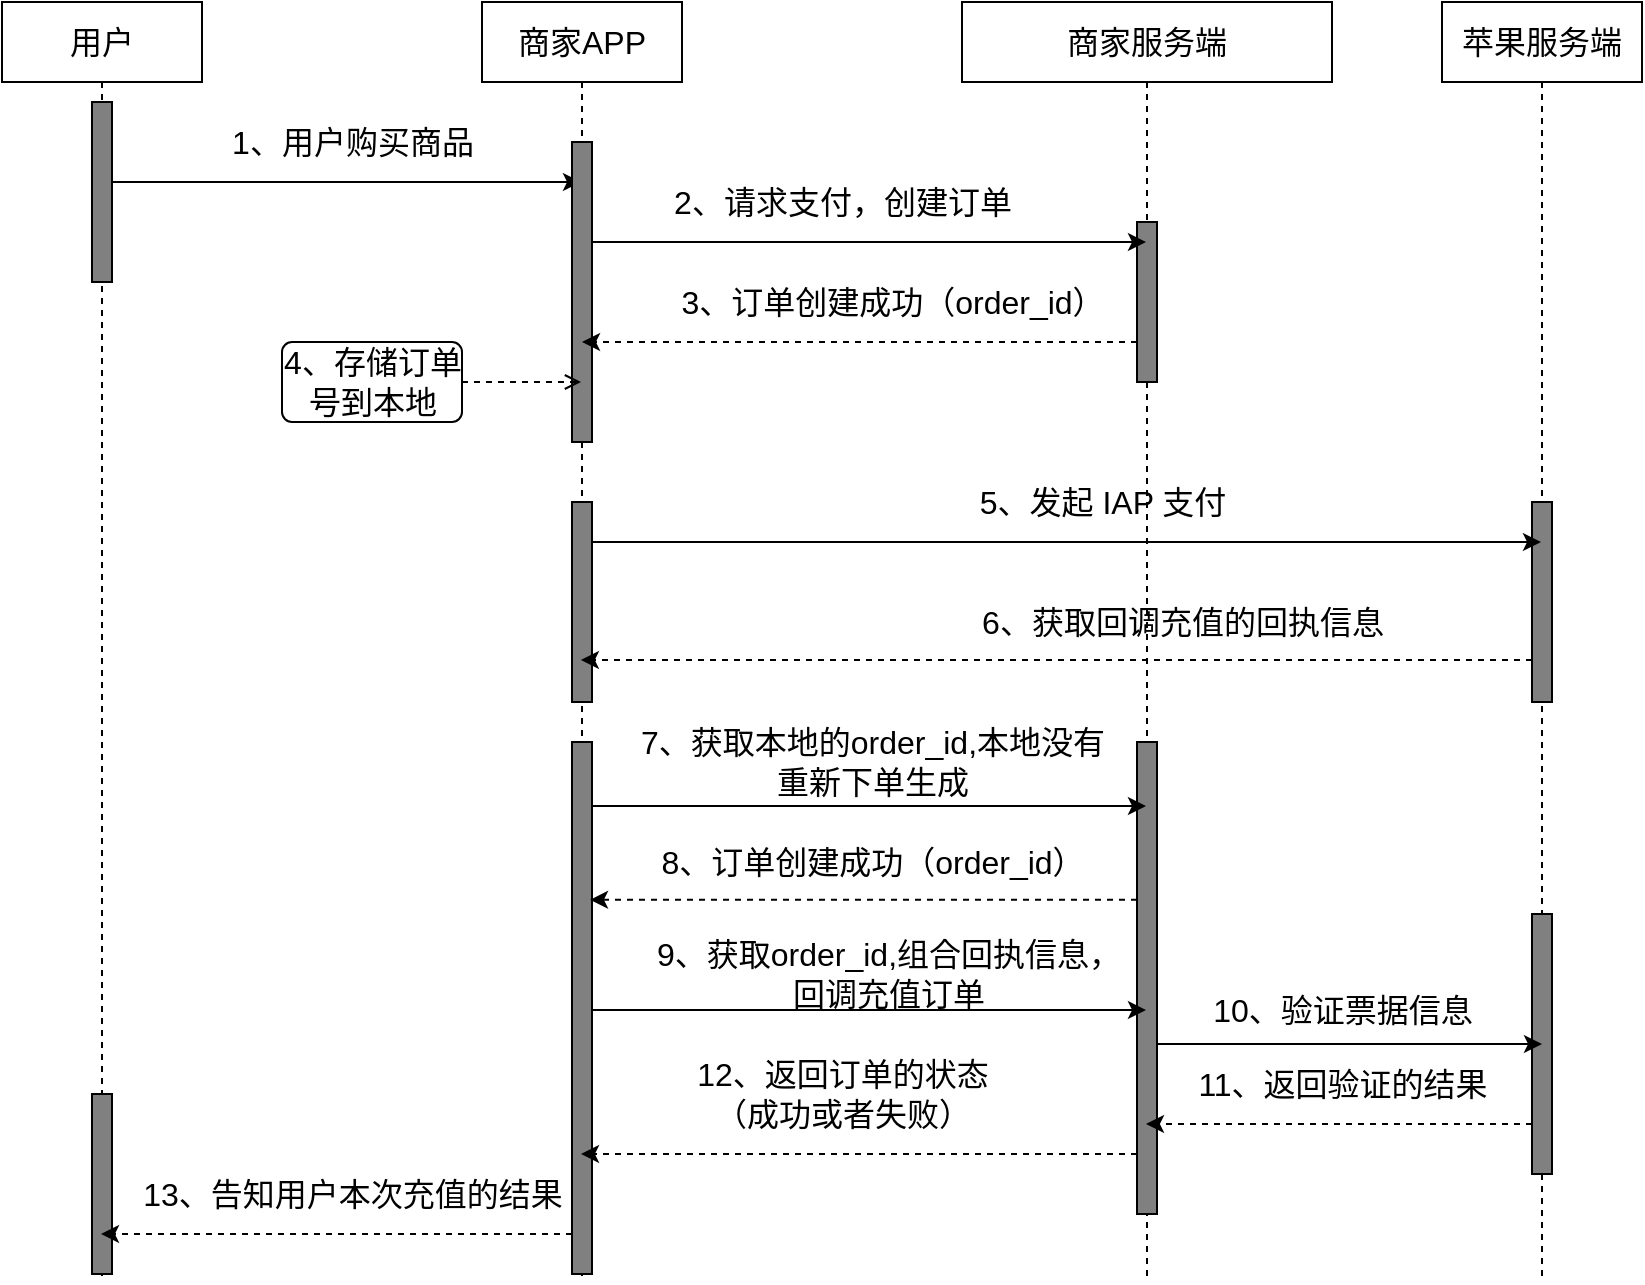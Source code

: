 <mxfile pages="12">
    <diagram id="Bo6JoZBkfCqyCxJ6oNlO" name="apple-iap-order-create">
        <mxGraphModel dx="898" dy="645" grid="1" gridSize="10" guides="1" tooltips="1" connect="1" arrows="1" fold="1" page="1" pageScale="1" pageWidth="3300" pageHeight="4681" math="0" shadow="0">
            <root>
                <mxCell id="W6zjO1pHxI9O5g0eUh0T-0"/>
                <mxCell id="W6zjO1pHxI9O5g0eUh0T-1" parent="W6zjO1pHxI9O5g0eUh0T-0"/>
                <mxCell id="ryvSjlaexmStpD88TAH3-0" style="edgeStyle=none;html=1;fontSize=16;" edge="1" parent="W6zjO1pHxI9O5g0eUh0T-1" source="ryvSjlaexmStpD88TAH3-1" target="ryvSjlaexmStpD88TAH3-4">
                    <mxGeometry relative="1" as="geometry">
                        <Array as="points">
                            <mxPoint x="680" y="610"/>
                        </Array>
                    </mxGeometry>
                </mxCell>
                <mxCell id="ryvSjlaexmStpD88TAH3-1" value="&lt;font style=&quot;font-size: 16px&quot;&gt;用户&lt;/font&gt;" style="shape=umlLifeline;perimeter=lifelinePerimeter;whiteSpace=wrap;html=1;container=1;collapsible=0;recursiveResize=0;outlineConnect=0;" vertex="1" parent="W6zjO1pHxI9O5g0eUh0T-1">
                    <mxGeometry x="500" y="520" width="100" height="640" as="geometry"/>
                </mxCell>
                <mxCell id="ryvSjlaexmStpD88TAH3-2" value="" style="html=1;points=[];perimeter=orthogonalPerimeter;fillColor=#808080;" vertex="1" parent="ryvSjlaexmStpD88TAH3-1">
                    <mxGeometry x="45" y="50" width="10" height="90" as="geometry"/>
                </mxCell>
                <mxCell id="ryvSjlaexmStpD88TAH3-4" value="&lt;font style=&quot;font-size: 16px&quot;&gt;商家APP&lt;/font&gt;" style="shape=umlLifeline;perimeter=lifelinePerimeter;whiteSpace=wrap;html=1;container=1;collapsible=0;recursiveResize=0;outlineConnect=0;" vertex="1" parent="W6zjO1pHxI9O5g0eUh0T-1">
                    <mxGeometry x="740" y="520" width="100" height="640" as="geometry"/>
                </mxCell>
                <mxCell id="ryvSjlaexmStpD88TAH3-5" value="" style="html=1;points=[];perimeter=orthogonalPerimeter;fillColor=#808080;" vertex="1" parent="ryvSjlaexmStpD88TAH3-4">
                    <mxGeometry x="45" y="70" width="10" height="150" as="geometry"/>
                </mxCell>
                <mxCell id="ryvSjlaexmStpD88TAH3-6" value="" style="html=1;points=[];perimeter=orthogonalPerimeter;fillColor=#808080;" vertex="1" parent="ryvSjlaexmStpD88TAH3-4">
                    <mxGeometry x="45" y="250" width="10" height="100" as="geometry"/>
                </mxCell>
                <mxCell id="ryvSjlaexmStpD88TAH3-8" value="&lt;font style=&quot;font-size: 16px&quot;&gt;商家服务端&lt;/font&gt;" style="shape=umlLifeline;perimeter=lifelinePerimeter;whiteSpace=wrap;html=1;container=1;collapsible=0;recursiveResize=0;outlineConnect=0;" vertex="1" parent="W6zjO1pHxI9O5g0eUh0T-1">
                    <mxGeometry x="980" y="520" width="185" height="640" as="geometry"/>
                </mxCell>
                <mxCell id="ryvSjlaexmStpD88TAH3-9" value="" style="html=1;points=[];perimeter=orthogonalPerimeter;fillColor=#808080;" vertex="1" parent="ryvSjlaexmStpD88TAH3-8">
                    <mxGeometry x="87.5" y="110" width="10" height="80" as="geometry"/>
                </mxCell>
                <mxCell id="ryvSjlaexmStpD88TAH3-11" value="6、获取回调充值的回执信息" style="text;html=1;align=center;verticalAlign=middle;resizable=0;points=[];autosize=1;strokeColor=none;fillColor=none;fontSize=16;" vertex="1" parent="ryvSjlaexmStpD88TAH3-8">
                    <mxGeometry y="300" width="220" height="20" as="geometry"/>
                </mxCell>
                <mxCell id="ryvSjlaexmStpD88TAH3-12" value="5、发起 IAP 支付" style="text;html=1;align=center;verticalAlign=middle;resizable=0;points=[];autosize=1;strokeColor=none;fillColor=none;fontSize=16;" vertex="1" parent="ryvSjlaexmStpD88TAH3-8">
                    <mxGeometry y="240" width="140" height="20" as="geometry"/>
                </mxCell>
                <mxCell id="ryvSjlaexmStpD88TAH3-13" value="&lt;font style=&quot;font-size: 16px&quot;&gt;苹果服务端&lt;/font&gt;" style="shape=umlLifeline;perimeter=lifelinePerimeter;whiteSpace=wrap;html=1;container=1;collapsible=0;recursiveResize=0;outlineConnect=0;" vertex="1" parent="W6zjO1pHxI9O5g0eUh0T-1">
                    <mxGeometry x="1220" y="520" width="100" height="640" as="geometry"/>
                </mxCell>
                <mxCell id="ryvSjlaexmStpD88TAH3-14" value="" style="html=1;points=[];perimeter=orthogonalPerimeter;fillColor=#808080;" vertex="1" parent="ryvSjlaexmStpD88TAH3-13">
                    <mxGeometry x="45" y="250" width="10" height="100" as="geometry"/>
                </mxCell>
                <mxCell id="ryvSjlaexmStpD88TAH3-16" value="1、用户购买商品" style="text;html=1;align=center;verticalAlign=middle;resizable=0;points=[];autosize=1;strokeColor=none;fillColor=none;fontSize=16;" vertex="1" parent="W6zjO1pHxI9O5g0eUh0T-1">
                    <mxGeometry x="605" y="580" width="140" height="20" as="geometry"/>
                </mxCell>
                <mxCell id="ryvSjlaexmStpD88TAH3-17" style="edgeStyle=none;html=1;fontSize=16;" edge="1" parent="W6zjO1pHxI9O5g0eUh0T-1" source="ryvSjlaexmStpD88TAH3-5" target="ryvSjlaexmStpD88TAH3-8">
                    <mxGeometry relative="1" as="geometry">
                        <Array as="points">
                            <mxPoint x="900" y="640"/>
                            <mxPoint x="950" y="640"/>
                        </Array>
                    </mxGeometry>
                </mxCell>
                <mxCell id="ryvSjlaexmStpD88TAH3-18" value="2、请求支付，创建订单" style="text;html=1;align=center;verticalAlign=middle;resizable=0;points=[];autosize=1;strokeColor=none;fillColor=none;fontSize=16;" vertex="1" parent="W6zjO1pHxI9O5g0eUh0T-1">
                    <mxGeometry x="830" y="610" width="180" height="20" as="geometry"/>
                </mxCell>
                <mxCell id="ryvSjlaexmStpD88TAH3-19" style="edgeStyle=none;html=1;fontSize=16;dashed=1;" edge="1" parent="W6zjO1pHxI9O5g0eUh0T-1" source="ryvSjlaexmStpD88TAH3-9" target="ryvSjlaexmStpD88TAH3-4">
                    <mxGeometry relative="1" as="geometry">
                        <Array as="points">
                            <mxPoint x="910" y="690"/>
                        </Array>
                    </mxGeometry>
                </mxCell>
                <mxCell id="ryvSjlaexmStpD88TAH3-20" style="edgeStyle=none;html=1;fontSize=16;" edge="1" parent="W6zjO1pHxI9O5g0eUh0T-1" source="ryvSjlaexmStpD88TAH3-6" target="ryvSjlaexmStpD88TAH3-13">
                    <mxGeometry relative="1" as="geometry">
                        <Array as="points">
                            <mxPoint x="920" y="790"/>
                        </Array>
                    </mxGeometry>
                </mxCell>
                <mxCell id="ryvSjlaexmStpD88TAH3-21" style="edgeStyle=none;html=1;fontSize=16;dashed=1;" edge="1" parent="W6zjO1pHxI9O5g0eUh0T-1">
                    <mxGeometry relative="1" as="geometry">
                        <mxPoint x="1265" y="849" as="sourcePoint"/>
                        <mxPoint x="789.447" y="849" as="targetPoint"/>
                        <Array as="points">
                            <mxPoint x="1040" y="849"/>
                            <mxPoint x="1000" y="849"/>
                        </Array>
                    </mxGeometry>
                </mxCell>
                <mxCell id="ryvSjlaexmStpD88TAH3-22" value="4、存储订单&lt;br&gt;号到本地" style="html=1;rounded=1;absoluteArcSize=1;arcSize=10;fontSize=16;" vertex="1" parent="W6zjO1pHxI9O5g0eUh0T-1">
                    <mxGeometry x="640" y="690" width="90" height="40" as="geometry"/>
                </mxCell>
                <mxCell id="ryvSjlaexmStpD88TAH3-23" value="" style="endArrow=open;html=1;rounded=0;align=center;verticalAlign=top;endFill=0;labelBackgroundColor=none;endSize=6;dashed=1;fontSize=16;" edge="1" parent="W6zjO1pHxI9O5g0eUh0T-1" source="ryvSjlaexmStpD88TAH3-22" target="ryvSjlaexmStpD88TAH3-4">
                    <mxGeometry relative="1" as="geometry">
                        <mxPoint x="760" y="715" as="targetPoint"/>
                    </mxGeometry>
                </mxCell>
                <mxCell id="ryvSjlaexmStpD88TAH3-33" value="3、订单创建成功（order_id）" style="text;html=1;align=center;verticalAlign=middle;resizable=0;points=[];autosize=1;strokeColor=none;fillColor=none;fontSize=16;" vertex="1" parent="W6zjO1pHxI9O5g0eUh0T-1">
                    <mxGeometry x="830" y="660" width="230" height="20" as="geometry"/>
                </mxCell>
                <mxCell id="ryvSjlaexmStpD88TAH3-34" value="7、获取本地的order_id,本地没有&lt;br&gt;重新下单生成" style="text;html=1;align=center;verticalAlign=middle;resizable=0;points=[];autosize=1;strokeColor=none;fillColor=none;fontSize=16;" vertex="1" parent="W6zjO1pHxI9O5g0eUh0T-1">
                    <mxGeometry x="810" y="880" width="250" height="40" as="geometry"/>
                </mxCell>
                <mxCell id="ryvSjlaexmStpD88TAH3-3" value="" style="html=1;points=[];perimeter=orthogonalPerimeter;fillColor=#808080;" vertex="1" parent="W6zjO1pHxI9O5g0eUh0T-1">
                    <mxGeometry x="545" y="1066" width="10" height="90" as="geometry"/>
                </mxCell>
                <mxCell id="ryvSjlaexmStpD88TAH3-7" value="" style="html=1;points=[];perimeter=orthogonalPerimeter;fillColor=#808080;" vertex="1" parent="W6zjO1pHxI9O5g0eUh0T-1">
                    <mxGeometry x="785" y="890" width="10" height="266" as="geometry"/>
                </mxCell>
                <mxCell id="U5n_yjOGDqp1pdkCh3zG-3" style="edgeStyle=none;html=1;entryX=0.9;entryY=0.276;entryDx=0;entryDy=0;entryPerimeter=0;fontSize=16;dashed=1;" edge="1" parent="W6zjO1pHxI9O5g0eUh0T-1">
                    <mxGeometry relative="1" as="geometry">
                        <mxPoint x="1067.5" y="968.896" as="sourcePoint"/>
                        <mxPoint x="794" y="968.896" as="targetPoint"/>
                    </mxGeometry>
                </mxCell>
                <mxCell id="ryvSjlaexmStpD88TAH3-10" value="" style="html=1;points=[];perimeter=orthogonalPerimeter;fillColor=#808080;" vertex="1" parent="W6zjO1pHxI9O5g0eUh0T-1">
                    <mxGeometry x="1067.5" y="890" width="10" height="236" as="geometry"/>
                </mxCell>
                <mxCell id="ryvSjlaexmStpD88TAH3-15" value="" style="html=1;points=[];perimeter=orthogonalPerimeter;fillColor=#808080;" vertex="1" parent="W6zjO1pHxI9O5g0eUh0T-1">
                    <mxGeometry x="1265" y="976" width="10" height="130" as="geometry"/>
                </mxCell>
                <mxCell id="ryvSjlaexmStpD88TAH3-24" style="edgeStyle=none;html=1;fontSize=16;" edge="1" parent="W6zjO1pHxI9O5g0eUh0T-1">
                    <mxGeometry relative="1" as="geometry">
                        <Array as="points">
                            <mxPoint x="890" y="1024"/>
                        </Array>
                        <mxPoint x="795" y="1024" as="sourcePoint"/>
                        <mxPoint x="1072" y="1024" as="targetPoint"/>
                    </mxGeometry>
                </mxCell>
                <mxCell id="ryvSjlaexmStpD88TAH3-25" style="edgeStyle=none;html=1;fontSize=16;" edge="1" parent="W6zjO1pHxI9O5g0eUh0T-1">
                    <mxGeometry relative="1" as="geometry">
                        <mxPoint x="1270" y="1041" as="targetPoint"/>
                        <mxPoint x="1077.5" y="1041" as="sourcePoint"/>
                    </mxGeometry>
                </mxCell>
                <mxCell id="ryvSjlaexmStpD88TAH3-26" value="10、验证票据信息" style="text;html=1;align=center;verticalAlign=middle;resizable=0;points=[];autosize=1;strokeColor=none;fillColor=none;fontSize=16;" vertex="1" parent="W6zjO1pHxI9O5g0eUh0T-1">
                    <mxGeometry x="1095" y="1014" width="150" height="20" as="geometry"/>
                </mxCell>
                <mxCell id="ryvSjlaexmStpD88TAH3-27" style="edgeStyle=none;html=1;dashed=1;fontSize=16;" edge="1" parent="W6zjO1pHxI9O5g0eUh0T-1">
                    <mxGeometry relative="1" as="geometry">
                        <Array as="points">
                            <mxPoint x="1130" y="1081"/>
                        </Array>
                        <mxPoint x="1265" y="1081" as="sourcePoint"/>
                        <mxPoint x="1072" y="1081" as="targetPoint"/>
                    </mxGeometry>
                </mxCell>
                <mxCell id="ryvSjlaexmStpD88TAH3-28" value="11、返回验证的结果" style="text;html=1;align=center;verticalAlign=middle;resizable=0;points=[];autosize=1;strokeColor=none;fillColor=none;fontSize=16;" vertex="1" parent="W6zjO1pHxI9O5g0eUh0T-1">
                    <mxGeometry x="1090" y="1051" width="160" height="20" as="geometry"/>
                </mxCell>
                <mxCell id="ryvSjlaexmStpD88TAH3-29" style="edgeStyle=none;html=1;fontSize=16;dashed=1;" edge="1" parent="W6zjO1pHxI9O5g0eUh0T-1" source="ryvSjlaexmStpD88TAH3-10">
                    <mxGeometry relative="1" as="geometry">
                        <Array as="points">
                            <mxPoint x="900" y="1096"/>
                        </Array>
                        <mxPoint x="789.5" y="1096" as="targetPoint"/>
                    </mxGeometry>
                </mxCell>
                <mxCell id="ryvSjlaexmStpD88TAH3-30" value="12、返回订单的状态&lt;br&gt;（成功或者失败）" style="text;html=1;align=center;verticalAlign=middle;resizable=0;points=[];autosize=1;strokeColor=none;fillColor=none;fontSize=16;" vertex="1" parent="W6zjO1pHxI9O5g0eUh0T-1">
                    <mxGeometry x="840" y="1046" width="160" height="40" as="geometry"/>
                </mxCell>
                <mxCell id="ryvSjlaexmStpD88TAH3-31" style="edgeStyle=none;html=1;dashed=1;fontSize=16;" edge="1" parent="W6zjO1pHxI9O5g0eUh0T-1" source="ryvSjlaexmStpD88TAH3-7">
                    <mxGeometry relative="1" as="geometry">
                        <Array as="points">
                            <mxPoint x="660" y="1136"/>
                        </Array>
                        <mxPoint x="549.5" y="1136" as="targetPoint"/>
                    </mxGeometry>
                </mxCell>
                <mxCell id="ryvSjlaexmStpD88TAH3-32" value="13、告知用户本次充值的结果" style="text;html=1;align=center;verticalAlign=middle;resizable=0;points=[];autosize=1;strokeColor=none;fillColor=none;fontSize=16;" vertex="1" parent="W6zjO1pHxI9O5g0eUh0T-1">
                    <mxGeometry x="560" y="1106" width="230" height="20" as="geometry"/>
                </mxCell>
                <mxCell id="U5n_yjOGDqp1pdkCh3zG-1" value="9、获取order_id,组合回执信息，&lt;br&gt;回调充值订单" style="text;html=1;align=center;verticalAlign=middle;resizable=0;points=[];autosize=1;strokeColor=none;fillColor=none;fontSize=16;" vertex="1" parent="W6zjO1pHxI9O5g0eUh0T-1">
                    <mxGeometry x="817.5" y="986" width="250" height="40" as="geometry"/>
                </mxCell>
                <mxCell id="U5n_yjOGDqp1pdkCh3zG-2" style="edgeStyle=none;html=1;fontSize=16;" edge="1" parent="W6zjO1pHxI9O5g0eUh0T-1">
                    <mxGeometry relative="1" as="geometry">
                        <mxPoint x="795" y="922" as="sourcePoint"/>
                        <mxPoint x="1072" y="922" as="targetPoint"/>
                    </mxGeometry>
                </mxCell>
                <mxCell id="U5n_yjOGDqp1pdkCh3zG-4" value="8、订单创建成功（order_id）" style="text;html=1;align=center;verticalAlign=middle;resizable=0;points=[];autosize=1;strokeColor=none;fillColor=none;fontSize=16;" vertex="1" parent="W6zjO1pHxI9O5g0eUh0T-1">
                    <mxGeometry x="820" y="940" width="230" height="20" as="geometry"/>
                </mxCell>
            </root>
        </mxGraphModel>
    </diagram>
    <diagram id="ezCSm9Dwn17ZSYFp9mIG" name="apple-iap-order-after">
        <mxGraphModel dx="898" dy="645" grid="1" gridSize="10" guides="1" tooltips="1" connect="1" arrows="1" fold="1" page="1" pageScale="1" pageWidth="3300" pageHeight="4681" math="0" shadow="0">
            <root>
                <mxCell id="H0mRX0CU5s3aJBRoEY8o-0"/>
                <mxCell id="H0mRX0CU5s3aJBRoEY8o-1" parent="H0mRX0CU5s3aJBRoEY8o-0"/>
                <mxCell id="flFJm0tve7DdMCR-UTfb-1" value="&lt;font style=&quot;font-size: 16px&quot;&gt;用户&lt;/font&gt;" style="shape=umlLifeline;perimeter=lifelinePerimeter;whiteSpace=wrap;html=1;container=1;collapsible=0;recursiveResize=0;outlineConnect=0;" vertex="1" parent="H0mRX0CU5s3aJBRoEY8o-1">
                    <mxGeometry x="500" y="520" width="100" height="480" as="geometry"/>
                </mxCell>
                <mxCell id="flFJm0tve7DdMCR-UTfb-2" value="" style="html=1;points=[];perimeter=orthogonalPerimeter;fillColor=#808080;" vertex="1" parent="flFJm0tve7DdMCR-UTfb-1">
                    <mxGeometry x="45" y="50" width="10" height="90" as="geometry"/>
                </mxCell>
                <mxCell id="flFJm0tve7DdMCR-UTfb-3" value="" style="html=1;points=[];perimeter=orthogonalPerimeter;fillColor=#808080;" vertex="1" parent="flFJm0tve7DdMCR-UTfb-1">
                    <mxGeometry x="45" y="372" width="10" height="90" as="geometry"/>
                </mxCell>
                <mxCell id="flFJm0tve7DdMCR-UTfb-4" value="&lt;font style=&quot;font-size: 16px&quot;&gt;商家APP&lt;/font&gt;" style="shape=umlLifeline;perimeter=lifelinePerimeter;whiteSpace=wrap;html=1;container=1;collapsible=0;recursiveResize=0;outlineConnect=0;" vertex="1" parent="H0mRX0CU5s3aJBRoEY8o-1">
                    <mxGeometry x="740" y="520" width="100" height="480" as="geometry"/>
                </mxCell>
                <mxCell id="flFJm0tve7DdMCR-UTfb-5" value="" style="html=1;points=[];perimeter=orthogonalPerimeter;fillColor=#808080;" vertex="1" parent="flFJm0tve7DdMCR-UTfb-4">
                    <mxGeometry x="45" y="70" width="10" height="140" as="geometry"/>
                </mxCell>
                <mxCell id="flFJm0tve7DdMCR-UTfb-7" value="" style="html=1;points=[];perimeter=orthogonalPerimeter;fillColor=#808080;" vertex="1" parent="flFJm0tve7DdMCR-UTfb-4">
                    <mxGeometry x="45" y="230" width="10" height="230" as="geometry"/>
                </mxCell>
                <mxCell id="flFJm0tve7DdMCR-UTfb-8" value="&lt;font style=&quot;font-size: 16px&quot;&gt;商家服务端&lt;/font&gt;" style="shape=umlLifeline;perimeter=lifelinePerimeter;whiteSpace=wrap;html=1;container=1;collapsible=0;recursiveResize=0;outlineConnect=0;" vertex="1" parent="H0mRX0CU5s3aJBRoEY8o-1">
                    <mxGeometry x="957" y="520" width="202.5" height="480" as="geometry"/>
                </mxCell>
                <mxCell id="flFJm0tve7DdMCR-UTfb-10" value="" style="html=1;points=[];perimeter=orthogonalPerimeter;fillColor=#808080;" vertex="1" parent="flFJm0tve7DdMCR-UTfb-8">
                    <mxGeometry x="95.5" y="250" width="10" height="170" as="geometry"/>
                </mxCell>
                <mxCell id="flFJm0tve7DdMCR-UTfb-11" value="3、获取回调充值的回执信息" style="text;html=1;align=center;verticalAlign=middle;resizable=0;points=[];autosize=1;strokeColor=none;fillColor=none;fontSize=16;" vertex="1" parent="flFJm0tve7DdMCR-UTfb-8">
                    <mxGeometry x="8.5" y="150" width="220" height="20" as="geometry"/>
                </mxCell>
                <mxCell id="flFJm0tve7DdMCR-UTfb-12" value="2、发起 IAP 支付" style="text;html=1;align=center;verticalAlign=middle;resizable=0;points=[];autosize=1;strokeColor=none;fillColor=none;fontSize=16;" vertex="1" parent="flFJm0tve7DdMCR-UTfb-8">
                    <mxGeometry x="10" y="90" width="140" height="20" as="geometry"/>
                </mxCell>
                <mxCell id="flFJm0tve7DdMCR-UTfb-13" value="&lt;font style=&quot;font-size: 16px&quot;&gt;苹果服务端&lt;/font&gt;" style="shape=umlLifeline;perimeter=lifelinePerimeter;whiteSpace=wrap;html=1;container=1;collapsible=0;recursiveResize=0;outlineConnect=0;" vertex="1" parent="H0mRX0CU5s3aJBRoEY8o-1">
                    <mxGeometry x="1220" y="520" width="100" height="480" as="geometry"/>
                </mxCell>
                <mxCell id="flFJm0tve7DdMCR-UTfb-14" value="" style="html=1;points=[];perimeter=orthogonalPerimeter;fillColor=#808080;" vertex="1" parent="flFJm0tve7DdMCR-UTfb-13">
                    <mxGeometry x="45" y="70" width="10" height="140" as="geometry"/>
                </mxCell>
                <mxCell id="flFJm0tve7DdMCR-UTfb-15" value="" style="html=1;points=[];perimeter=orthogonalPerimeter;fillColor=#808080;" vertex="1" parent="flFJm0tve7DdMCR-UTfb-13">
                    <mxGeometry x="45" y="270" width="10" height="120" as="geometry"/>
                </mxCell>
                <mxCell id="flFJm0tve7DdMCR-UTfb-16" value="1、用户购买商品" style="text;html=1;align=center;verticalAlign=middle;resizable=0;points=[];autosize=1;strokeColor=none;fillColor=none;fontSize=16;" vertex="1" parent="H0mRX0CU5s3aJBRoEY8o-1">
                    <mxGeometry x="591" y="580" width="140" height="20" as="geometry"/>
                </mxCell>
                <mxCell id="flFJm0tve7DdMCR-UTfb-20" style="edgeStyle=none;html=1;fontSize=16;" edge="1" parent="H0mRX0CU5s3aJBRoEY8o-1">
                    <mxGeometry relative="1" as="geometry">
                        <Array as="points">
                            <mxPoint x="920" y="634"/>
                            <mxPoint x="1080" y="634"/>
                        </Array>
                        <mxPoint x="795" y="634" as="sourcePoint"/>
                        <mxPoint x="1270" y="634" as="targetPoint"/>
                    </mxGeometry>
                </mxCell>
                <mxCell id="flFJm0tve7DdMCR-UTfb-21" style="edgeStyle=none;html=1;fontSize=16;dashed=1;" edge="1" parent="H0mRX0CU5s3aJBRoEY8o-1">
                    <mxGeometry relative="1" as="geometry">
                        <mxPoint x="1265" y="693" as="sourcePoint"/>
                        <mxPoint x="800" y="693" as="targetPoint"/>
                        <Array as="points">
                            <mxPoint x="1040" y="693"/>
                            <mxPoint x="1000" y="693"/>
                        </Array>
                    </mxGeometry>
                </mxCell>
                <mxCell id="flFJm0tve7DdMCR-UTfb-24" style="edgeStyle=none;html=1;fontSize=16;entryX=0.45;entryY=0.118;entryDx=0;entryDy=0;entryPerimeter=0;" edge="1" parent="H0mRX0CU5s3aJBRoEY8o-1" target="flFJm0tve7DdMCR-UTfb-10">
                    <mxGeometry relative="1" as="geometry">
                        <Array as="points">
                            <mxPoint x="891" y="790"/>
                        </Array>
                        <mxPoint x="796" y="790" as="sourcePoint"/>
                        <mxPoint x="1071" y="790" as="targetPoint"/>
                    </mxGeometry>
                </mxCell>
                <mxCell id="flFJm0tve7DdMCR-UTfb-26" value="5、验证票据信息" style="text;html=1;align=center;verticalAlign=middle;resizable=0;points=[];autosize=1;strokeColor=none;fillColor=none;fontSize=16;" vertex="1" parent="H0mRX0CU5s3aJBRoEY8o-1">
                    <mxGeometry x="1100" y="800" width="140" height="20" as="geometry"/>
                </mxCell>
                <mxCell id="flFJm0tve7DdMCR-UTfb-28" value="6、返回验证的结果" style="text;html=1;align=center;verticalAlign=middle;resizable=0;points=[];autosize=1;strokeColor=none;fillColor=none;fontSize=16;" vertex="1" parent="H0mRX0CU5s3aJBRoEY8o-1">
                    <mxGeometry x="1104" y="856" width="150" height="20" as="geometry"/>
                </mxCell>
                <mxCell id="flFJm0tve7DdMCR-UTfb-30" value="7、返回订单的状态&lt;br&gt;（成功或者失败）" style="text;html=1;align=center;verticalAlign=middle;resizable=0;points=[];autosize=1;strokeColor=none;fillColor=none;fontSize=16;" vertex="1" parent="H0mRX0CU5s3aJBRoEY8o-1">
                    <mxGeometry x="835" y="880" width="150" height="40" as="geometry"/>
                </mxCell>
                <mxCell id="flFJm0tve7DdMCR-UTfb-32" value="8、告知用户本次充值的结果" style="text;html=1;align=center;verticalAlign=middle;resizable=0;points=[];autosize=1;strokeColor=none;fillColor=none;fontSize=16;" vertex="1" parent="H0mRX0CU5s3aJBRoEY8o-1">
                    <mxGeometry x="565" y="930" width="220" height="20" as="geometry"/>
                </mxCell>
                <mxCell id="z8ifEDF60FtIWcS7ClJs-0" style="edgeStyle=none;html=1;fontSize=16;" edge="1" parent="H0mRX0CU5s3aJBRoEY8o-1" source="flFJm0tve7DdMCR-UTfb-8">
                    <mxGeometry relative="1" as="geometry">
                        <mxPoint x="1087" y="822" as="sourcePoint"/>
                        <mxPoint x="1266.5" y="822" as="targetPoint"/>
                    </mxGeometry>
                </mxCell>
                <mxCell id="z8ifEDF60FtIWcS7ClJs-1" style="edgeStyle=none;html=1;dashed=1;fontSize=16;exitX=0.1;exitY=0.742;exitDx=0;exitDy=0;exitPerimeter=0;" edge="1" parent="H0mRX0CU5s3aJBRoEY8o-1" source="flFJm0tve7DdMCR-UTfb-15" target="flFJm0tve7DdMCR-UTfb-8">
                    <mxGeometry relative="1" as="geometry">
                        <mxPoint x="1260" y="879" as="sourcePoint"/>
                        <mxPoint x="1084" y="879" as="targetPoint"/>
                    </mxGeometry>
                </mxCell>
                <mxCell id="z8ifEDF60FtIWcS7ClJs-2" style="edgeStyle=none;html=1;dashed=1;fontSize=16;" edge="1" parent="H0mRX0CU5s3aJBRoEY8o-1">
                    <mxGeometry relative="1" as="geometry">
                        <mxPoint x="1050" y="925" as="sourcePoint"/>
                        <mxPoint x="794.5" y="925" as="targetPoint"/>
                    </mxGeometry>
                </mxCell>
                <mxCell id="z8ifEDF60FtIWcS7ClJs-4" style="edgeStyle=none;html=1;dashed=1;fontSize=16;" edge="1" parent="H0mRX0CU5s3aJBRoEY8o-1">
                    <mxGeometry relative="1" as="geometry">
                        <mxPoint x="785" y="958" as="sourcePoint"/>
                        <mxPoint x="549.5" y="958" as="targetPoint"/>
                    </mxGeometry>
                </mxCell>
                <mxCell id="flFJm0tve7DdMCR-UTfb-34" value="4、组合回执信息，用户信息，&lt;br&gt;商品信息，下单并校验票据" style="text;html=1;align=center;verticalAlign=middle;resizable=0;points=[];autosize=1;strokeColor=none;fillColor=none;fontSize=16;" vertex="1" parent="H0mRX0CU5s3aJBRoEY8o-1">
                    <mxGeometry x="820" y="750" width="230" height="40" as="geometry"/>
                </mxCell>
                <mxCell id="drfyxRImw_CXweY36P35-0" style="edgeStyle=none;html=1;entryX=0.5;entryY=0.179;entryDx=0;entryDy=0;entryPerimeter=0;fontSize=16;" edge="1" parent="H0mRX0CU5s3aJBRoEY8o-1">
                    <mxGeometry relative="1" as="geometry">
                        <mxPoint x="555" y="607.06" as="sourcePoint"/>
                        <mxPoint x="790" y="607.06" as="targetPoint"/>
                    </mxGeometry>
                </mxCell>
            </root>
        </mxGraphModel>
    </diagram>
    <diagram id="eLZXyRA8v0NyfLF79FLv" name="apple-iap-order-before">
        <mxGraphModel dx="945" dy="679" grid="1" gridSize="10" guides="1" tooltips="1" connect="1" arrows="1" fold="1" page="1" pageScale="1" pageWidth="3300" pageHeight="4681" math="0" shadow="0">
            <root>
                <mxCell id="MyINGqrA4NkSONUjMpa5-0"/>
                <mxCell id="MyINGqrA4NkSONUjMpa5-1" parent="MyINGqrA4NkSONUjMpa5-0"/>
                <mxCell id="GfL6Pquk-ConJCKliKnZ-20" style="edgeStyle=none;html=1;fontSize=16;" edge="1" parent="MyINGqrA4NkSONUjMpa5-1" source="GfL6Pquk-ConJCKliKnZ-10" target="GfL6Pquk-ConJCKliKnZ-14">
                    <mxGeometry relative="1" as="geometry">
                        <Array as="points">
                            <mxPoint x="680" y="610"/>
                        </Array>
                    </mxGeometry>
                </mxCell>
                <mxCell id="GfL6Pquk-ConJCKliKnZ-10" value="&lt;font style=&quot;font-size: 16px&quot;&gt;用户&lt;/font&gt;" style="shape=umlLifeline;perimeter=lifelinePerimeter;whiteSpace=wrap;html=1;container=1;collapsible=0;recursiveResize=0;outlineConnect=0;" vertex="1" parent="MyINGqrA4NkSONUjMpa5-1">
                    <mxGeometry x="500" y="520" width="100" height="600" as="geometry"/>
                </mxCell>
                <mxCell id="TRPCaD5rUTgGBnhr8NTE-16" value="" style="html=1;points=[];perimeter=orthogonalPerimeter;fillColor=#808080;" vertex="1" parent="GfL6Pquk-ConJCKliKnZ-10">
                    <mxGeometry x="45" y="50" width="10" height="90" as="geometry"/>
                </mxCell>
                <mxCell id="TRPCaD5rUTgGBnhr8NTE-17" value="" style="html=1;points=[];perimeter=orthogonalPerimeter;fillColor=#808080;" vertex="1" parent="GfL6Pquk-ConJCKliKnZ-10">
                    <mxGeometry x="45" y="490" width="10" height="90" as="geometry"/>
                </mxCell>
                <mxCell id="GfL6Pquk-ConJCKliKnZ-14" value="&lt;font style=&quot;font-size: 16px&quot;&gt;商家APP&lt;/font&gt;" style="shape=umlLifeline;perimeter=lifelinePerimeter;whiteSpace=wrap;html=1;container=1;collapsible=0;recursiveResize=0;outlineConnect=0;" vertex="1" parent="MyINGqrA4NkSONUjMpa5-1">
                    <mxGeometry x="740" y="520" width="100" height="600" as="geometry"/>
                </mxCell>
                <mxCell id="GfL6Pquk-ConJCKliKnZ-15" value="" style="html=1;points=[];perimeter=orthogonalPerimeter;fillColor=#808080;" vertex="1" parent="GfL6Pquk-ConJCKliKnZ-14">
                    <mxGeometry x="45" y="70" width="10" height="150" as="geometry"/>
                </mxCell>
                <mxCell id="GfL6Pquk-ConJCKliKnZ-26" value="" style="html=1;points=[];perimeter=orthogonalPerimeter;fillColor=#808080;" vertex="1" parent="GfL6Pquk-ConJCKliKnZ-14">
                    <mxGeometry x="45" y="250" width="10" height="100" as="geometry"/>
                </mxCell>
                <mxCell id="TRPCaD5rUTgGBnhr8NTE-3" value="" style="html=1;points=[];perimeter=orthogonalPerimeter;fillColor=#808080;" vertex="1" parent="GfL6Pquk-ConJCKliKnZ-14">
                    <mxGeometry x="45" y="390" width="10" height="190" as="geometry"/>
                </mxCell>
                <mxCell id="GfL6Pquk-ConJCKliKnZ-16" value="&lt;font style=&quot;font-size: 16px&quot;&gt;商家服务端&lt;/font&gt;" style="shape=umlLifeline;perimeter=lifelinePerimeter;whiteSpace=wrap;html=1;container=1;collapsible=0;recursiveResize=0;outlineConnect=0;" vertex="1" parent="MyINGqrA4NkSONUjMpa5-1">
                    <mxGeometry x="980" y="520" width="185" height="600" as="geometry"/>
                </mxCell>
                <mxCell id="GfL6Pquk-ConJCKliKnZ-17" value="" style="html=1;points=[];perimeter=orthogonalPerimeter;fillColor=#808080;" vertex="1" parent="GfL6Pquk-ConJCKliKnZ-16">
                    <mxGeometry x="87.5" y="110" width="10" height="80" as="geometry"/>
                </mxCell>
                <mxCell id="TRPCaD5rUTgGBnhr8NTE-4" value="" style="html=1;points=[];perimeter=orthogonalPerimeter;fillColor=#808080;" vertex="1" parent="GfL6Pquk-ConJCKliKnZ-16">
                    <mxGeometry x="87.5" y="390" width="10" height="150" as="geometry"/>
                </mxCell>
                <mxCell id="GfL6Pquk-ConJCKliKnZ-33" value="6、获取回调充值的回执信息" style="text;html=1;align=center;verticalAlign=middle;resizable=0;points=[];autosize=1;strokeColor=none;fillColor=none;fontSize=16;" vertex="1" parent="GfL6Pquk-ConJCKliKnZ-16">
                    <mxGeometry y="300" width="220" height="20" as="geometry"/>
                </mxCell>
                <mxCell id="GfL6Pquk-ConJCKliKnZ-29" value="5、发起 IAP 支付" style="text;html=1;align=center;verticalAlign=middle;resizable=0;points=[];autosize=1;strokeColor=none;fillColor=none;fontSize=16;" vertex="1" parent="GfL6Pquk-ConJCKliKnZ-16">
                    <mxGeometry y="240" width="140" height="20" as="geometry"/>
                </mxCell>
                <mxCell id="GfL6Pquk-ConJCKliKnZ-18" value="&lt;font style=&quot;font-size: 16px&quot;&gt;苹果服务端&lt;/font&gt;" style="shape=umlLifeline;perimeter=lifelinePerimeter;whiteSpace=wrap;html=1;container=1;collapsible=0;recursiveResize=0;outlineConnect=0;" vertex="1" parent="MyINGqrA4NkSONUjMpa5-1">
                    <mxGeometry x="1220" y="520" width="100" height="600" as="geometry"/>
                </mxCell>
                <mxCell id="GfL6Pquk-ConJCKliKnZ-30" value="" style="html=1;points=[];perimeter=orthogonalPerimeter;fillColor=#808080;" vertex="1" parent="GfL6Pquk-ConJCKliKnZ-18">
                    <mxGeometry x="45" y="250" width="10" height="100" as="geometry"/>
                </mxCell>
                <mxCell id="TRPCaD5rUTgGBnhr8NTE-9" value="" style="html=1;points=[];perimeter=orthogonalPerimeter;fillColor=#808080;" vertex="1" parent="GfL6Pquk-ConJCKliKnZ-18">
                    <mxGeometry x="45" y="380" width="10" height="120" as="geometry"/>
                </mxCell>
                <mxCell id="GfL6Pquk-ConJCKliKnZ-21" value="1、用户购买商品" style="text;html=1;align=center;verticalAlign=middle;resizable=0;points=[];autosize=1;strokeColor=none;fillColor=none;fontSize=16;" vertex="1" parent="MyINGqrA4NkSONUjMpa5-1">
                    <mxGeometry x="605" y="580" width="140" height="20" as="geometry"/>
                </mxCell>
                <mxCell id="GfL6Pquk-ConJCKliKnZ-22" style="edgeStyle=none;html=1;fontSize=16;" edge="1" parent="MyINGqrA4NkSONUjMpa5-1" source="GfL6Pquk-ConJCKliKnZ-15" target="GfL6Pquk-ConJCKliKnZ-16">
                    <mxGeometry relative="1" as="geometry">
                        <Array as="points">
                            <mxPoint x="900" y="640"/>
                            <mxPoint x="950" y="640"/>
                        </Array>
                    </mxGeometry>
                </mxCell>
                <mxCell id="GfL6Pquk-ConJCKliKnZ-23" value="2、请求支付，创建订单" style="text;html=1;align=center;verticalAlign=middle;resizable=0;points=[];autosize=1;strokeColor=none;fillColor=none;fontSize=16;" vertex="1" parent="MyINGqrA4NkSONUjMpa5-1">
                    <mxGeometry x="830" y="610" width="180" height="20" as="geometry"/>
                </mxCell>
                <mxCell id="GfL6Pquk-ConJCKliKnZ-24" style="edgeStyle=none;html=1;fontSize=16;dashed=1;" edge="1" parent="MyINGqrA4NkSONUjMpa5-1" source="GfL6Pquk-ConJCKliKnZ-17" target="GfL6Pquk-ConJCKliKnZ-14">
                    <mxGeometry relative="1" as="geometry">
                        <Array as="points">
                            <mxPoint x="910" y="690"/>
                        </Array>
                    </mxGeometry>
                </mxCell>
                <mxCell id="GfL6Pquk-ConJCKliKnZ-28" style="edgeStyle=none;html=1;fontSize=16;" edge="1" parent="MyINGqrA4NkSONUjMpa5-1" source="GfL6Pquk-ConJCKliKnZ-26" target="GfL6Pquk-ConJCKliKnZ-18">
                    <mxGeometry relative="1" as="geometry">
                        <Array as="points">
                            <mxPoint x="920" y="790"/>
                        </Array>
                    </mxGeometry>
                </mxCell>
                <mxCell id="GfL6Pquk-ConJCKliKnZ-32" style="edgeStyle=none;html=1;fontSize=16;dashed=1;" edge="1" parent="MyINGqrA4NkSONUjMpa5-1">
                    <mxGeometry relative="1" as="geometry">
                        <mxPoint x="1265" y="849" as="sourcePoint"/>
                        <mxPoint x="789.447" y="849" as="targetPoint"/>
                        <Array as="points">
                            <mxPoint x="1040" y="849"/>
                            <mxPoint x="1000" y="849"/>
                        </Array>
                    </mxGeometry>
                </mxCell>
                <mxCell id="TRPCaD5rUTgGBnhr8NTE-1" value="4、存储订单&lt;br&gt;号到本地" style="html=1;rounded=1;absoluteArcSize=1;arcSize=10;fontSize=16;" vertex="1" parent="MyINGqrA4NkSONUjMpa5-1">
                    <mxGeometry x="640" y="690" width="90" height="40" as="geometry"/>
                </mxCell>
                <mxCell id="TRPCaD5rUTgGBnhr8NTE-2" value="" style="endArrow=open;html=1;rounded=0;align=center;verticalAlign=top;endFill=0;labelBackgroundColor=none;endSize=6;dashed=1;fontSize=16;" edge="1" source="TRPCaD5rUTgGBnhr8NTE-1" parent="MyINGqrA4NkSONUjMpa5-1" target="GfL6Pquk-ConJCKliKnZ-14">
                    <mxGeometry relative="1" as="geometry">
                        <mxPoint x="760" y="715" as="targetPoint"/>
                    </mxGeometry>
                </mxCell>
                <mxCell id="TRPCaD5rUTgGBnhr8NTE-5" style="edgeStyle=none;html=1;fontSize=16;" edge="1" parent="MyINGqrA4NkSONUjMpa5-1" source="TRPCaD5rUTgGBnhr8NTE-3" target="GfL6Pquk-ConJCKliKnZ-16">
                    <mxGeometry relative="1" as="geometry">
                        <Array as="points">
                            <mxPoint x="890" y="930"/>
                        </Array>
                    </mxGeometry>
                </mxCell>
                <mxCell id="TRPCaD5rUTgGBnhr8NTE-7" style="edgeStyle=none;html=1;fontSize=16;" edge="1" parent="MyINGqrA4NkSONUjMpa5-1" source="TRPCaD5rUTgGBnhr8NTE-4">
                    <mxGeometry relative="1" as="geometry">
                        <mxPoint x="1270" y="950" as="targetPoint"/>
                    </mxGeometry>
                </mxCell>
                <mxCell id="TRPCaD5rUTgGBnhr8NTE-8" value="8、验证票据信息" style="text;html=1;align=center;verticalAlign=middle;resizable=0;points=[];autosize=1;strokeColor=none;fillColor=none;fontSize=16;" vertex="1" parent="MyINGqrA4NkSONUjMpa5-1">
                    <mxGeometry x="1100" y="920" width="140" height="20" as="geometry"/>
                </mxCell>
                <mxCell id="TRPCaD5rUTgGBnhr8NTE-10" style="edgeStyle=none;html=1;dashed=1;fontSize=16;" edge="1" parent="MyINGqrA4NkSONUjMpa5-1" source="TRPCaD5rUTgGBnhr8NTE-9" target="GfL6Pquk-ConJCKliKnZ-16">
                    <mxGeometry relative="1" as="geometry">
                        <Array as="points">
                            <mxPoint x="1130" y="1000"/>
                        </Array>
                    </mxGeometry>
                </mxCell>
                <mxCell id="TRPCaD5rUTgGBnhr8NTE-11" value="9、返回验证的结果" style="text;html=1;align=center;verticalAlign=middle;resizable=0;points=[];autosize=1;strokeColor=none;fillColor=none;fontSize=16;" vertex="1" parent="MyINGqrA4NkSONUjMpa5-1">
                    <mxGeometry x="1095" y="970" width="150" height="20" as="geometry"/>
                </mxCell>
                <mxCell id="TRPCaD5rUTgGBnhr8NTE-14" style="edgeStyle=none;html=1;fontSize=16;dashed=1;" edge="1" parent="MyINGqrA4NkSONUjMpa5-1" source="TRPCaD5rUTgGBnhr8NTE-4" target="GfL6Pquk-ConJCKliKnZ-14">
                    <mxGeometry relative="1" as="geometry">
                        <Array as="points">
                            <mxPoint x="900" y="1040"/>
                        </Array>
                    </mxGeometry>
                </mxCell>
                <mxCell id="TRPCaD5rUTgGBnhr8NTE-15" value="10、返回订单的状态&lt;br&gt;（成功或者失败）" style="text;html=1;align=center;verticalAlign=middle;resizable=0;points=[];autosize=1;strokeColor=none;fillColor=none;fontSize=16;" vertex="1" parent="MyINGqrA4NkSONUjMpa5-1">
                    <mxGeometry x="840" y="990" width="160" height="40" as="geometry"/>
                </mxCell>
                <mxCell id="TRPCaD5rUTgGBnhr8NTE-18" style="edgeStyle=none;html=1;dashed=1;fontSize=16;" edge="1" parent="MyINGqrA4NkSONUjMpa5-1" source="TRPCaD5rUTgGBnhr8NTE-3" target="GfL6Pquk-ConJCKliKnZ-10">
                    <mxGeometry relative="1" as="geometry">
                        <Array as="points">
                            <mxPoint x="660" y="1080"/>
                        </Array>
                    </mxGeometry>
                </mxCell>
                <mxCell id="TRPCaD5rUTgGBnhr8NTE-21" value="11、告知用户本次充值的结果" style="text;html=1;align=center;verticalAlign=middle;resizable=0;points=[];autosize=1;strokeColor=none;fillColor=none;fontSize=16;" vertex="1" parent="MyINGqrA4NkSONUjMpa5-1">
                    <mxGeometry x="565" y="1050" width="220" height="20" as="geometry"/>
                </mxCell>
                <mxCell id="GfL6Pquk-ConJCKliKnZ-25" value="3、订单创建成功（order_id）" style="text;html=1;align=center;verticalAlign=middle;resizable=0;points=[];autosize=1;strokeColor=none;fillColor=none;fontSize=16;" vertex="1" parent="MyINGqrA4NkSONUjMpa5-1">
                    <mxGeometry x="830" y="660" width="230" height="20" as="geometry"/>
                </mxCell>
                <mxCell id="TRPCaD5rUTgGBnhr8NTE-6" value="7、获取本地的order_id,组合回执信息，&lt;br&gt;回调充值订单" style="text;html=1;align=center;verticalAlign=middle;resizable=0;points=[];autosize=1;strokeColor=none;fillColor=none;fontSize=16;" vertex="1" parent="MyINGqrA4NkSONUjMpa5-1">
                    <mxGeometry x="800" y="880" width="300" height="40" as="geometry"/>
                </mxCell>
            </root>
        </mxGraphModel>
    </diagram>
</mxfile>
